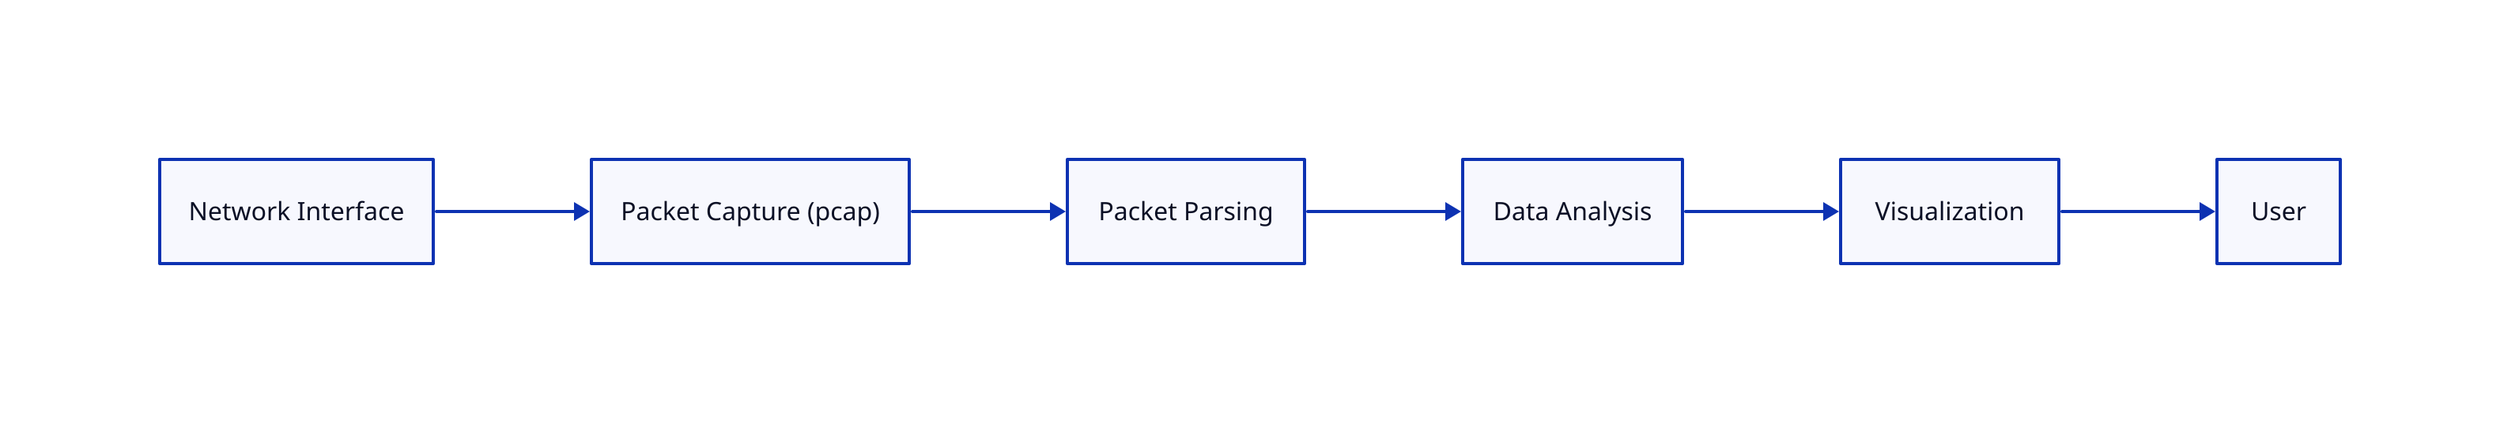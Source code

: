 direction: right

'Network Interface' -> 'Packet Capture (pcap)'
'Packet Capture (pcap)' -> 'Packet Parsing'
'Packet Parsing' -> 'Data Analysis'
'Data Analysis' -> 'Visualization'
'Visualization' -> 'User'


